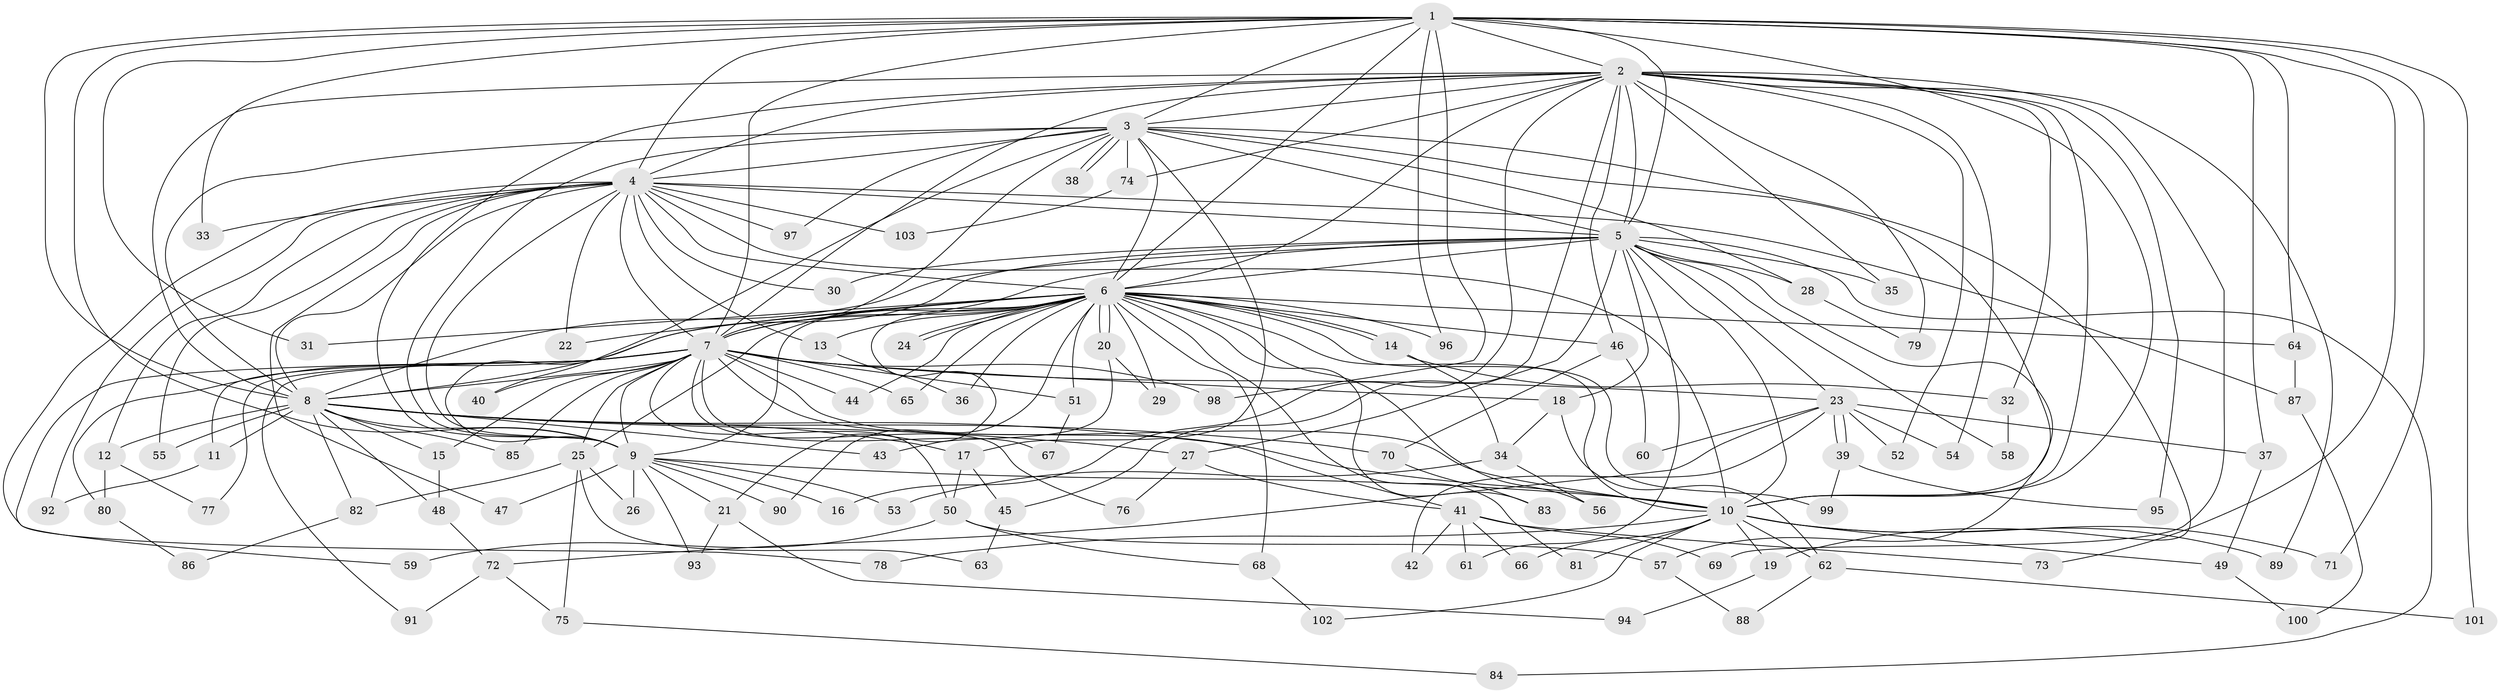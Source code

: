 // Generated by graph-tools (version 1.1) at 2025/25/03/09/25 03:25:40]
// undirected, 103 vertices, 231 edges
graph export_dot {
graph [start="1"]
  node [color=gray90,style=filled];
  1;
  2;
  3;
  4;
  5;
  6;
  7;
  8;
  9;
  10;
  11;
  12;
  13;
  14;
  15;
  16;
  17;
  18;
  19;
  20;
  21;
  22;
  23;
  24;
  25;
  26;
  27;
  28;
  29;
  30;
  31;
  32;
  33;
  34;
  35;
  36;
  37;
  38;
  39;
  40;
  41;
  42;
  43;
  44;
  45;
  46;
  47;
  48;
  49;
  50;
  51;
  52;
  53;
  54;
  55;
  56;
  57;
  58;
  59;
  60;
  61;
  62;
  63;
  64;
  65;
  66;
  67;
  68;
  69;
  70;
  71;
  72;
  73;
  74;
  75;
  76;
  77;
  78;
  79;
  80;
  81;
  82;
  83;
  84;
  85;
  86;
  87;
  88;
  89;
  90;
  91;
  92;
  93;
  94;
  95;
  96;
  97;
  98;
  99;
  100;
  101;
  102;
  103;
  1 -- 2;
  1 -- 3;
  1 -- 4;
  1 -- 5;
  1 -- 6;
  1 -- 7;
  1 -- 8;
  1 -- 9;
  1 -- 10;
  1 -- 31;
  1 -- 33;
  1 -- 37;
  1 -- 64;
  1 -- 71;
  1 -- 73;
  1 -- 96;
  1 -- 98;
  1 -- 101;
  2 -- 3;
  2 -- 4;
  2 -- 5;
  2 -- 6;
  2 -- 7;
  2 -- 8;
  2 -- 9;
  2 -- 10;
  2 -- 16;
  2 -- 32;
  2 -- 35;
  2 -- 45;
  2 -- 46;
  2 -- 52;
  2 -- 54;
  2 -- 69;
  2 -- 74;
  2 -- 79;
  2 -- 89;
  2 -- 95;
  3 -- 4;
  3 -- 5;
  3 -- 6;
  3 -- 7;
  3 -- 8;
  3 -- 9;
  3 -- 10;
  3 -- 17;
  3 -- 19;
  3 -- 28;
  3 -- 38;
  3 -- 38;
  3 -- 40;
  3 -- 74;
  3 -- 97;
  4 -- 5;
  4 -- 6;
  4 -- 7;
  4 -- 8;
  4 -- 9;
  4 -- 10;
  4 -- 12;
  4 -- 13;
  4 -- 22;
  4 -- 30;
  4 -- 33;
  4 -- 47;
  4 -- 55;
  4 -- 78;
  4 -- 87;
  4 -- 92;
  4 -- 97;
  4 -- 103;
  5 -- 6;
  5 -- 7;
  5 -- 8;
  5 -- 9;
  5 -- 10;
  5 -- 18;
  5 -- 23;
  5 -- 27;
  5 -- 28;
  5 -- 30;
  5 -- 35;
  5 -- 57;
  5 -- 58;
  5 -- 61;
  5 -- 84;
  6 -- 7;
  6 -- 8;
  6 -- 9;
  6 -- 10;
  6 -- 13;
  6 -- 14;
  6 -- 14;
  6 -- 20;
  6 -- 20;
  6 -- 21;
  6 -- 22;
  6 -- 24;
  6 -- 24;
  6 -- 25;
  6 -- 29;
  6 -- 31;
  6 -- 36;
  6 -- 44;
  6 -- 46;
  6 -- 51;
  6 -- 56;
  6 -- 64;
  6 -- 65;
  6 -- 68;
  6 -- 81;
  6 -- 83;
  6 -- 90;
  6 -- 96;
  6 -- 99;
  7 -- 8;
  7 -- 9;
  7 -- 10;
  7 -- 11;
  7 -- 15;
  7 -- 18;
  7 -- 23;
  7 -- 25;
  7 -- 40;
  7 -- 41;
  7 -- 44;
  7 -- 50;
  7 -- 51;
  7 -- 59;
  7 -- 65;
  7 -- 67;
  7 -- 76;
  7 -- 77;
  7 -- 80;
  7 -- 85;
  7 -- 91;
  7 -- 98;
  8 -- 9;
  8 -- 10;
  8 -- 11;
  8 -- 12;
  8 -- 15;
  8 -- 17;
  8 -- 27;
  8 -- 43;
  8 -- 48;
  8 -- 55;
  8 -- 70;
  8 -- 82;
  8 -- 85;
  9 -- 10;
  9 -- 16;
  9 -- 21;
  9 -- 26;
  9 -- 47;
  9 -- 53;
  9 -- 90;
  9 -- 93;
  10 -- 19;
  10 -- 49;
  10 -- 62;
  10 -- 66;
  10 -- 71;
  10 -- 78;
  10 -- 81;
  10 -- 89;
  10 -- 102;
  11 -- 92;
  12 -- 77;
  12 -- 80;
  13 -- 36;
  14 -- 32;
  14 -- 34;
  15 -- 48;
  17 -- 45;
  17 -- 50;
  18 -- 34;
  18 -- 62;
  19 -- 94;
  20 -- 29;
  20 -- 43;
  21 -- 93;
  21 -- 94;
  23 -- 37;
  23 -- 39;
  23 -- 39;
  23 -- 42;
  23 -- 52;
  23 -- 54;
  23 -- 60;
  23 -- 72;
  25 -- 26;
  25 -- 63;
  25 -- 75;
  25 -- 82;
  27 -- 41;
  27 -- 76;
  28 -- 79;
  32 -- 58;
  34 -- 53;
  34 -- 56;
  37 -- 49;
  39 -- 95;
  39 -- 99;
  41 -- 42;
  41 -- 61;
  41 -- 66;
  41 -- 69;
  41 -- 73;
  45 -- 63;
  46 -- 60;
  46 -- 70;
  48 -- 72;
  49 -- 100;
  50 -- 57;
  50 -- 59;
  50 -- 68;
  51 -- 67;
  57 -- 88;
  62 -- 88;
  62 -- 101;
  64 -- 87;
  68 -- 102;
  70 -- 83;
  72 -- 75;
  72 -- 91;
  74 -- 103;
  75 -- 84;
  80 -- 86;
  82 -- 86;
  87 -- 100;
}
